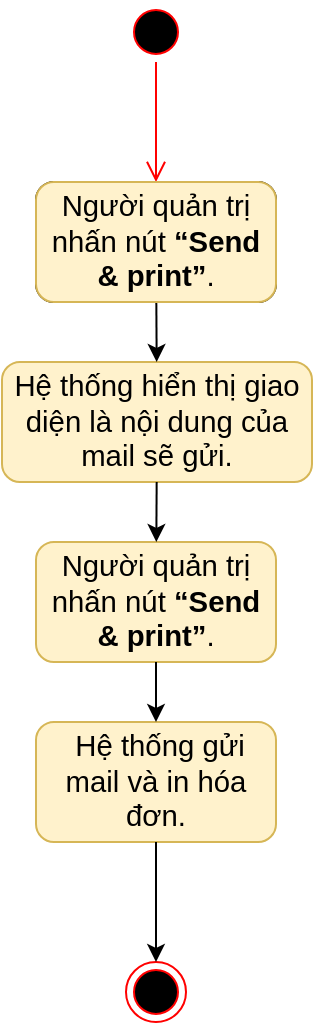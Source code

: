 <mxfile version="20.5.3" type="device"><diagram id="B4HwANMOPAXw8I0JZAsr" name="Page-1"><mxGraphModel dx="1875" dy="913" grid="1" gridSize="10" guides="1" tooltips="1" connect="1" arrows="1" fold="1" page="1" pageScale="1" pageWidth="850" pageHeight="1100" math="0" shadow="0"><root><mxCell id="0"/><mxCell id="1" parent="0"/><mxCell id="rixGgHd7AVjFjqTQ6oWV-1" value="" style="ellipse;html=1;shape=startState;fillColor=#000000;strokeColor=#ff0000;" parent="1" vertex="1"><mxGeometry x="410" y="80" width="30" height="30" as="geometry"/></mxCell><mxCell id="rixGgHd7AVjFjqTQ6oWV-2" value="" style="edgeStyle=orthogonalEdgeStyle;html=1;verticalAlign=bottom;endArrow=open;endSize=8;strokeColor=#ff0000;rounded=0;" parent="1" source="rixGgHd7AVjFjqTQ6oWV-1" edge="1"><mxGeometry relative="1" as="geometry"><mxPoint x="425" y="170" as="targetPoint"/></mxGeometry></mxCell><mxCell id="rixGgHd7AVjFjqTQ6oWV-3" value="&lt;b id=&quot;docs-internal-guid-80a012f3-7fff-2497-04d5-253ea927c7e8&quot; style=&quot;font-weight:normal;&quot;&gt;&lt;span style=&quot;font-size: 11pt; font-family: Calibri, sans-serif; color: rgb(0, 0, 0); background-color: transparent; font-weight: 400; font-style: normal; font-variant: normal; text-decoration: none; vertical-align: baseline;&quot;&gt;Nhấn nút &lt;/span&gt;&lt;span style=&quot;font-size: 11pt; font-family: Calibri, sans-serif; color: rgb(0, 0, 0); background-color: transparent; font-weight: 700; font-style: normal; font-variant: normal; text-decoration: none; vertical-align: baseline;&quot;&gt;“Send &amp;amp; print”&lt;/span&gt;&lt;span style=&quot;font-size: 11pt; font-family: Calibri, sans-serif; color: rgb(0, 0, 0); background-color: transparent; font-weight: 400; font-style: normal; font-variant: normal; text-decoration: none; vertical-align: baseline;&quot;&gt;.&lt;/span&gt;&lt;/b&gt;" style="rounded=1;whiteSpace=wrap;html=1;" parent="1" vertex="1"><mxGeometry x="365" y="170" width="120" height="60" as="geometry"/></mxCell><mxCell id="rixGgHd7AVjFjqTQ6oWV-4" value="&lt;span id=&quot;docs-internal-guid-194e286c-7fff-5b6e-fd9a-d2ca1af172c4&quot;&gt;&lt;p style=&quot;line-height:1.2;margin-top:0pt;margin-bottom:0pt;&quot; dir=&quot;ltr&quot;&gt;&lt;span style=&quot;font-size: 11pt; font-family: Calibri, sans-serif; background-color: transparent; font-variant-numeric: normal; font-variant-east-asian: normal; vertical-align: baseline;&quot;&gt;Hệ thống hiển thị giao diện là nội dung của mail sẽ gửi.&lt;/span&gt;&lt;/p&gt;&lt;/span&gt;" style="rounded=1;whiteSpace=wrap;html=1;fillColor=#fff2cc;strokeColor=#d6b656;" parent="1" vertex="1"><mxGeometry x="348" y="260" width="155" height="60" as="geometry"/></mxCell><mxCell id="rixGgHd7AVjFjqTQ6oWV-5" value="&lt;span id=&quot;docs-internal-guid-e382c6a4-7fff-786b-9222-a47414083e00&quot;&gt;&lt;span style=&quot;font-size: 11pt; font-family: Calibri, sans-serif; background-color: transparent; font-variant-numeric: normal; font-variant-east-asian: normal; vertical-align: baseline;&quot;&gt;Người quản trị nhấn nút &lt;/span&gt;&lt;span style=&quot;font-size: 11pt; font-family: Calibri, sans-serif; background-color: transparent; font-weight: 700; font-variant-numeric: normal; font-variant-east-asian: normal; vertical-align: baseline;&quot;&gt;“Send &amp;amp; print”&lt;/span&gt;&lt;span style=&quot;font-size: 11pt; font-family: Calibri, sans-serif; background-color: transparent; font-variant-numeric: normal; font-variant-east-asian: normal; vertical-align: baseline;&quot;&gt;.&lt;/span&gt;&lt;/span&gt;" style="rounded=1;whiteSpace=wrap;html=1;fillColor=#fff2cc;strokeColor=#d6b656;" parent="1" vertex="1"><mxGeometry x="365" y="350" width="120" height="60" as="geometry"/></mxCell><mxCell id="rixGgHd7AVjFjqTQ6oWV-6" value="&lt;span id=&quot;docs-internal-guid-8ba264b6-7fff-93b4-489d-ae2f716d8eaf&quot;&gt;&lt;span style=&quot;font-size: 11pt; font-family: Calibri, sans-serif; background-color: transparent; font-variant-numeric: normal; font-variant-east-asian: normal; vertical-align: baseline;&quot;&gt;&amp;nbsp;Hệ thống gửi mail và in hóa đơn.&lt;/span&gt;&lt;/span&gt;" style="rounded=1;whiteSpace=wrap;html=1;fillColor=#fff2cc;strokeColor=#d6b656;" parent="1" vertex="1"><mxGeometry x="365" y="440" width="120" height="60" as="geometry"/></mxCell><mxCell id="rixGgHd7AVjFjqTQ6oWV-7" value="" style="ellipse;html=1;shape=endState;fillColor=#000000;strokeColor=#ff0000;" parent="1" vertex="1"><mxGeometry x="410" y="560" width="30" height="30" as="geometry"/></mxCell><mxCell id="rixGgHd7AVjFjqTQ6oWV-8" value="" style="endArrow=classic;html=1;rounded=0;" parent="1" source="rixGgHd7AVjFjqTQ6oWV-3" target="rixGgHd7AVjFjqTQ6oWV-4" edge="1"><mxGeometry width="50" height="50" relative="1" as="geometry"><mxPoint x="100" y="260" as="sourcePoint"/><mxPoint x="150" y="210" as="targetPoint"/></mxGeometry></mxCell><mxCell id="rixGgHd7AVjFjqTQ6oWV-9" value="" style="endArrow=classic;html=1;rounded=0;" parent="1" source="rixGgHd7AVjFjqTQ6oWV-4" target="rixGgHd7AVjFjqTQ6oWV-5" edge="1"><mxGeometry width="50" height="50" relative="1" as="geometry"><mxPoint x="10" y="410" as="sourcePoint"/><mxPoint x="60" y="360" as="targetPoint"/></mxGeometry></mxCell><mxCell id="rixGgHd7AVjFjqTQ6oWV-10" value="" style="endArrow=classic;html=1;rounded=0;" parent="1" source="rixGgHd7AVjFjqTQ6oWV-6" target="rixGgHd7AVjFjqTQ6oWV-7" edge="1"><mxGeometry width="50" height="50" relative="1" as="geometry"><mxPoint x="180" y="570" as="sourcePoint"/><mxPoint x="230" y="520" as="targetPoint"/></mxGeometry></mxCell><mxCell id="rixGgHd7AVjFjqTQ6oWV-11" value="" style="endArrow=classic;html=1;rounded=0;" parent="1" source="rixGgHd7AVjFjqTQ6oWV-5" target="rixGgHd7AVjFjqTQ6oWV-6" edge="1"><mxGeometry width="50" height="50" relative="1" as="geometry"><mxPoint x="50" y="790" as="sourcePoint"/><mxPoint x="100" y="740" as="targetPoint"/></mxGeometry></mxCell><mxCell id="rixGgHd7AVjFjqTQ6oWV-13" value="&lt;b id=&quot;docs-internal-guid-80a012f3-7fff-2497-04d5-253ea927c7e8&quot; style=&quot;font-weight:normal;&quot;&gt;&lt;span style=&quot;font-size: 11pt; font-family: Calibri, sans-serif; color: rgb(0, 0, 0); background-color: transparent; font-weight: 400; font-style: normal; font-variant: normal; text-decoration: none; vertical-align: baseline;&quot;&gt;Người quản trị nhấn nút &lt;/span&gt;&lt;span style=&quot;font-size: 11pt; font-family: Calibri, sans-serif; color: rgb(0, 0, 0); background-color: transparent; font-weight: 700; font-style: normal; font-variant: normal; text-decoration: none; vertical-align: baseline;&quot;&gt;“Send &amp;amp; print”&lt;/span&gt;&lt;span style=&quot;font-size: 11pt; font-family: Calibri, sans-serif; color: rgb(0, 0, 0); background-color: transparent; font-weight: 400; font-style: normal; font-variant: normal; text-decoration: none; vertical-align: baseline;&quot;&gt;.&lt;/span&gt;&lt;/b&gt;" style="rounded=1;whiteSpace=wrap;html=1;fillColor=#fff2cc;strokeColor=#d6b656;" parent="1" vertex="1"><mxGeometry x="365" y="170" width="120" height="60" as="geometry"/></mxCell></root></mxGraphModel></diagram></mxfile>